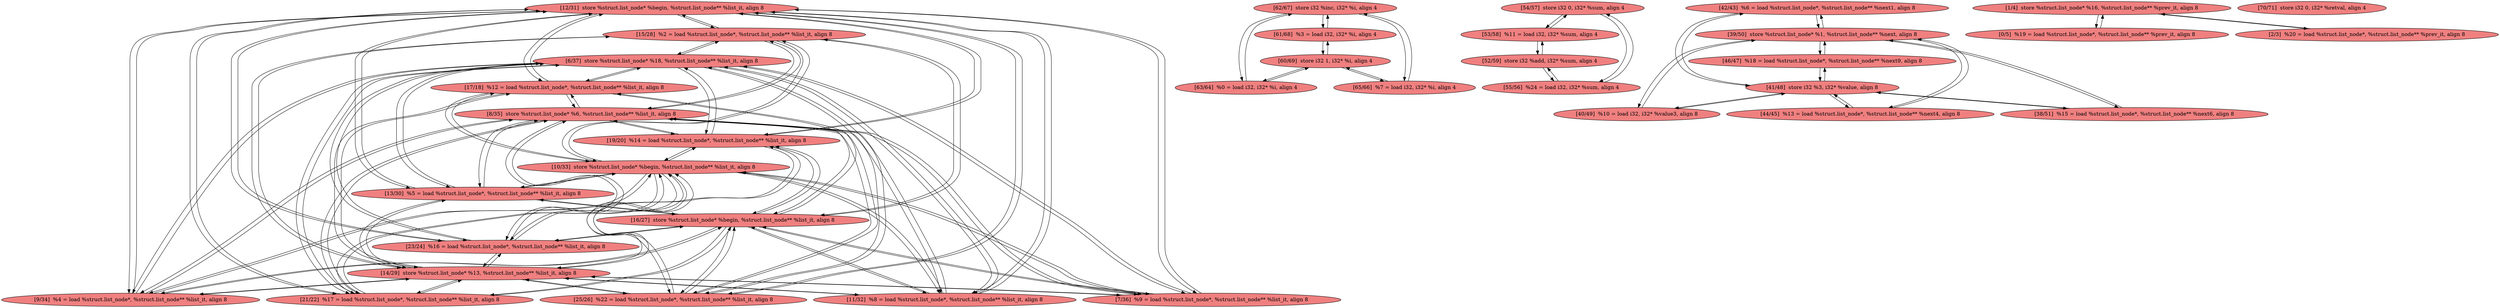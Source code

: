 
digraph G {


node71 [fillcolor=lightcoral,label="[12/31]  store %struct.list_node* %begin, %struct.list_node** %list_it, align 8",shape=ellipse,style=filled ]
node70 [fillcolor=lightcoral,label="[62/67]  store i32 %inc, i32* %i, align 4",shape=ellipse,style=filled ]
node69 [fillcolor=lightcoral,label="[15/28]  %2 = load %struct.list_node*, %struct.list_node** %list_it, align 8",shape=ellipse,style=filled ]
node63 [fillcolor=lightcoral,label="[54/57]  store i32 0, i32* %sum, align 4",shape=ellipse,style=filled ]
node68 [fillcolor=lightcoral,label="[14/29]  store %struct.list_node* %13, %struct.list_node** %list_it, align 8",shape=ellipse,style=filled ]
node62 [fillcolor=lightcoral,label="[53/58]  %11 = load i32, i32* %sum, align 4",shape=ellipse,style=filled ]
node61 [fillcolor=lightcoral,label="[16/27]  store %struct.list_node* %begin, %struct.list_node** %list_it, align 8",shape=ellipse,style=filled ]
node60 [fillcolor=lightcoral,label="[55/56]  %24 = load i32, i32* %sum, align 4",shape=ellipse,style=filled ]
node58 [fillcolor=lightcoral,label="[42/43]  %6 = load %struct.list_node*, %struct.list_node** %next1, align 8",shape=ellipse,style=filled ]
node57 [fillcolor=lightcoral,label="[39/50]  store %struct.list_node* %1, %struct.list_node** %next, align 8",shape=ellipse,style=filled ]
node56 [fillcolor=lightcoral,label="[40/49]  %10 = load i32, i32* %value3, align 8",shape=ellipse,style=filled ]
node59 [fillcolor=lightcoral,label="[10/33]  store %struct.list_node* %begin, %struct.list_node** %list_it, align 8",shape=ellipse,style=filled ]
node53 [fillcolor=lightcoral,label="[8/35]  store %struct.list_node* %6, %struct.list_node** %list_it, align 8",shape=ellipse,style=filled ]
node52 [fillcolor=lightcoral,label="[11/32]  %8 = load %struct.list_node*, %struct.list_node** %list_it, align 8",shape=ellipse,style=filled ]
node39 [fillcolor=lightcoral,label="[1/4]  store %struct.list_node* %16, %struct.list_node** %prev_it, align 8",shape=ellipse,style=filled ]
node65 [fillcolor=lightcoral,label="[61/68]  %3 = load i32, i32* %i, align 4",shape=ellipse,style=filled ]
node64 [fillcolor=lightcoral,label="[9/34]  %4 = load %struct.list_node*, %struct.list_node** %list_it, align 8",shape=ellipse,style=filled ]
node44 [fillcolor=lightcoral,label="[44/45]  %13 = load %struct.list_node*, %struct.list_node** %next4, align 8",shape=ellipse,style=filled ]
node38 [fillcolor=lightcoral,label="[21/22]  %17 = load %struct.list_node*, %struct.list_node** %list_it, align 8",shape=ellipse,style=filled ]
node36 [fillcolor=lightcoral,label="[0/5]  %19 = load %struct.list_node*, %struct.list_node** %prev_it, align 8",shape=ellipse,style=filled ]
node47 [fillcolor=lightcoral,label="[7/36]  %9 = load %struct.list_node*, %struct.list_node** %list_it, align 8",shape=ellipse,style=filled ]
node54 [fillcolor=lightcoral,label="[63/64]  %0 = load i32, i32* %i, align 4",shape=ellipse,style=filled ]
node40 [fillcolor=lightcoral,label="[25/26]  %22 = load %struct.list_node*, %struct.list_node** %list_it, align 8",shape=ellipse,style=filled ]
node67 [fillcolor=lightcoral,label="[41/48]  store i32 %3, i32* %value, align 8",shape=ellipse,style=filled ]
node48 [fillcolor=lightcoral,label="[2/3]  %20 = load %struct.list_node*, %struct.list_node** %prev_it, align 8",shape=ellipse,style=filled ]
node49 [fillcolor=lightcoral,label="[60/69]  store i32 1, i32* %i, align 4",shape=ellipse,style=filled ]
node41 [fillcolor=lightcoral,label="[38/51]  %15 = load %struct.list_node*, %struct.list_node** %next6, align 8",shape=ellipse,style=filled ]
node43 [fillcolor=lightcoral,label="[23/24]  %16 = load %struct.list_node*, %struct.list_node** %list_it, align 8",shape=ellipse,style=filled ]
node37 [fillcolor=lightcoral,label="[6/37]  store %struct.list_node* %18, %struct.list_node** %list_it, align 8",shape=ellipse,style=filled ]
node50 [fillcolor=lightcoral,label="[13/30]  %5 = load %struct.list_node*, %struct.list_node** %list_it, align 8",shape=ellipse,style=filled ]
node42 [fillcolor=lightcoral,label="[19/20]  %14 = load %struct.list_node*, %struct.list_node** %list_it, align 8",shape=ellipse,style=filled ]
node45 [fillcolor=lightcoral,label="[17/18]  %12 = load %struct.list_node*, %struct.list_node** %list_it, align 8",shape=ellipse,style=filled ]
node66 [fillcolor=lightcoral,label="[65/66]  %7 = load i32, i32* %i, align 4",shape=ellipse,style=filled ]
node55 [fillcolor=lightcoral,label="[70/71]  store i32 0, i32* %retval, align 4",shape=ellipse,style=filled ]
node46 [fillcolor=lightcoral,label="[52/59]  store i32 %add, i32* %sum, align 4",shape=ellipse,style=filled ]
node51 [fillcolor=lightcoral,label="[46/47]  %18 = load %struct.list_node*, %struct.list_node** %next9, align 8",shape=ellipse,style=filled ]

node52->node68 [ ]
node71->node43 [ ]
node71->node45 [ ]
node47->node71 [ ]
node53->node40 [ ]
node60->node63 [ ]
node70->node66 [ ]
node66->node70 [ ]
node53->node38 [ ]
node53->node43 [ ]
node47->node53 [ ]
node53->node42 [ ]
node50->node37 [ ]
node67->node41 [ ]
node50->node61 [ ]
node59->node38 [ ]
node61->node50 [ ]
node38->node59 [ ]
node50->node68 [ ]
node53->node45 [ ]
node57->node41 [ ]
node45->node53 [ ]
node67->node51 [ ]
node70->node54 [ ]
node62->node63 [ ]
node59->node47 [ ]
node47->node59 [ ]
node61->node64 [ ]
node43->node53 [ ]
node59->node42 [ ]
node66->node49 [ ]
node49->node66 [ ]
node53->node47 [ ]
node59->node40 [ ]
node61->node47 [ ]
node57->node56 [ ]
node64->node61 [ ]
node59->node64 [ ]
node45->node68 [ ]
node64->node59 [ ]
node69->node59 [ ]
node67->node58 [ ]
node71->node69 [ ]
node71->node40 [ ]
node69->node71 [ ]
node52->node53 [ ]
node52->node59 [ ]
node68->node50 [ ]
node59->node52 [ ]
node69->node61 [ ]
node71->node64 [ ]
node64->node71 [ ]
node59->node45 [ ]
node37->node52 [ ]
node68->node47 [ ]
node58->node67 [ ]
node62->node46 [ ]
node61->node43 [ ]
node37->node47 [ ]
node38->node71 [ ]
node46->node60 [ ]
node50->node53 [ ]
node60->node46 [ ]
node71->node38 [ ]
node37->node42 [ ]
node39->node36 [ ]
node43->node71 [ ]
node38->node53 [ ]
node42->node53 [ ]
node50->node71 [ ]
node70->node65 [ ]
node52->node71 [ ]
node68->node43 [ ]
node38->node68 [ ]
node51->node67 [ ]
node67->node44 [ ]
node68->node42 [ ]
node71->node47 [ ]
node59->node50 [ ]
node40->node59 [ ]
node68->node40 [ ]
node38->node37 [ ]
node37->node45 [ ]
node42->node37 [ ]
node57->node51 [ ]
node37->node43 [ ]
node47->node68 [ ]
node40->node53 [ ]
node40->node61 [ ]
node42->node68 [ ]
node47->node37 [ ]
node45->node61 [ ]
node61->node40 [ ]
node48->node39 [ ]
node41->node57 [ ]
node68->node64 [ ]
node40->node37 [ ]
node42->node59 [ ]
node39->node48 [ ]
node43->node61 [ ]
node42->node71 [ ]
node61->node69 [ ]
node37->node38 [ ]
node36->node39 [ ]
node56->node67 [ ]
node47->node61 [ ]
node40->node68 [ ]
node52->node37 [ ]
node64->node37 [ ]
node68->node69 [ ]
node42->node61 [ ]
node37->node40 [ ]
node37->node64 [ ]
node58->node57 [ ]
node61->node45 [ ]
node64->node53 [ ]
node71->node50 [ ]
node53->node64 [ ]
node61->node52 [ ]
node54->node49 [ ]
node54->node70 [ ]
node63->node62 [ ]
node61->node42 [ ]
node68->node38 [ ]
node43->node68 [ ]
node43->node59 [ ]
node52->node61 [ ]
node46->node62 [ ]
node59->node43 [ ]
node68->node45 [ ]
node40->node71 [ ]
node56->node57 [ ]
node50->node59 [ ]
node41->node67 [ ]
node71->node42 [ ]
node65->node70 [ ]
node63->node60 [ ]
node45->node59 [ ]
node49->node54 [ ]
node68->node52 [ ]
node61->node38 [ ]
node51->node57 [ ]
node37->node50 [ ]
node43->node37 [ ]
node69->node53 [ ]
node71->node52 [ ]
node49->node65 [ ]
node37->node69 [ ]
node69->node68 [ ]
node45->node37 [ ]
node57->node44 [ ]
node53->node69 [ ]
node53->node52 [ ]
node44->node57 [ ]
node69->node37 [ ]
node65->node49 [ ]
node67->node56 [ ]
node57->node58 [ ]
node64->node68 [ ]
node59->node69 [ ]
node53->node50 [ ]
node45->node71 [ ]
node44->node67 [ ]
node38->node61 [ ]


}
